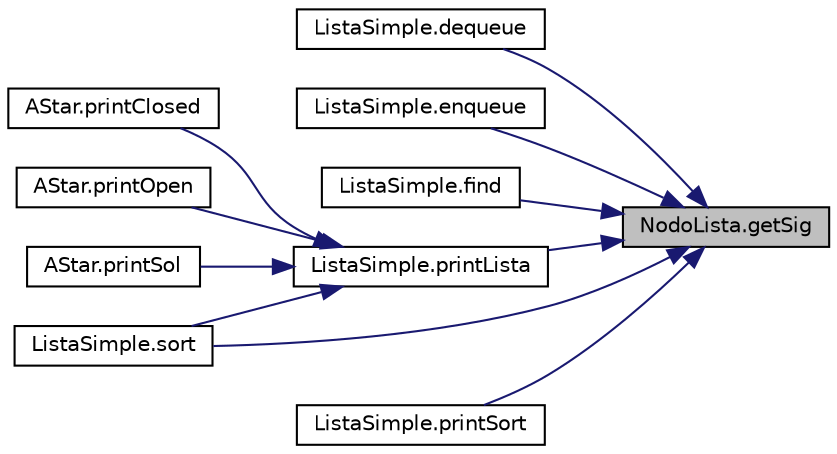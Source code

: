 digraph "NodoLista.getSig"
{
 // LATEX_PDF_SIZE
  edge [fontname="Helvetica",fontsize="10",labelfontname="Helvetica",labelfontsize="10"];
  node [fontname="Helvetica",fontsize="10",shape=record];
  rankdir="RL";
  Node1 [label="NodoLista.getSig",height=0.2,width=0.4,color="black", fillcolor="grey75", style="filled", fontcolor="black",tooltip=" "];
  Node1 -> Node2 [dir="back",color="midnightblue",fontsize="10",style="solid",fontname="Helvetica"];
  Node2 [label="ListaSimple.dequeue",height=0.2,width=0.4,color="black", fillcolor="white", style="filled",URL="$class_lista_simple.html#abd0f5e81932de142a268a40a82aac36e",tooltip="Elimina en primer nodo de la lista enlazada."];
  Node1 -> Node3 [dir="back",color="midnightblue",fontsize="10",style="solid",fontname="Helvetica"];
  Node3 [label="ListaSimple.enqueue",height=0.2,width=0.4,color="black", fillcolor="white", style="filled",URL="$class_lista_simple.html#a633b046eb26f7e59d2410ea5d8d724c3",tooltip="Funcion que annade un nodo a la lista con el dato especificado."];
  Node1 -> Node4 [dir="back",color="midnightblue",fontsize="10",style="solid",fontname="Helvetica"];
  Node4 [label="ListaSimple.find",height=0.2,width=0.4,color="black", fillcolor="white", style="filled",URL="$class_lista_simple.html#a96c0aba01672c3768f8909a110e05780",tooltip="Busca si ya existe un nodo con los mismos valores del dato."];
  Node1 -> Node5 [dir="back",color="midnightblue",fontsize="10",style="solid",fontname="Helvetica"];
  Node5 [label="ListaSimple.printLista",height=0.2,width=0.4,color="black", fillcolor="white", style="filled",URL="$class_lista_simple.html#af8e640484f1e8660d43d265e4fc31cf7",tooltip="Imprime en consola los valores de posicion de cada nodo."];
  Node5 -> Node6 [dir="back",color="midnightblue",fontsize="10",style="solid",fontname="Helvetica"];
  Node6 [label="AStar.printClosed",height=0.2,width=0.4,color="black", fillcolor="white", style="filled",URL="$class_a_star.html#af62727e98e718ef458f2d6fcd58f5306",tooltip="Imprime en consola la lista cerrada (nodos visitados)."];
  Node5 -> Node7 [dir="back",color="midnightblue",fontsize="10",style="solid",fontname="Helvetica"];
  Node7 [label="AStar.printOpen",height=0.2,width=0.4,color="black", fillcolor="white", style="filled",URL="$class_a_star.html#ae6f5fd5f97cf659ec8577cd0447d15cc",tooltip="Imprime en consola la lista abierta (nodos no visitados que tienen posibilidad de ser mejor solucion)..."];
  Node5 -> Node8 [dir="back",color="midnightblue",fontsize="10",style="solid",fontname="Helvetica"];
  Node8 [label="AStar.printSol",height=0.2,width=0.4,color="black", fillcolor="white", style="filled",URL="$class_a_star.html#a4ceecfc775784afe5272a178dae2bc32",tooltip="Imprime en consola la lista que contendria las soluciones."];
  Node5 -> Node9 [dir="back",color="midnightblue",fontsize="10",style="solid",fontname="Helvetica"];
  Node9 [label="ListaSimple.sort",height=0.2,width=0.4,color="black", fillcolor="white", style="filled",URL="$class_lista_simple.html#acbba09d6f39631e1c963ea1af3283691",tooltip="Ordena la lista de menor a mayor valor de F. Comportamiento de Bubble Sort."];
  Node1 -> Node10 [dir="back",color="midnightblue",fontsize="10",style="solid",fontname="Helvetica"];
  Node10 [label="ListaSimple.printSort",height=0.2,width=0.4,color="black", fillcolor="white", style="filled",URL="$class_lista_simple.html#ae9614991fd539beaff30f1125dae7902",tooltip="Imprime en consola los valores de F de cada nodo."];
  Node1 -> Node9 [dir="back",color="midnightblue",fontsize="10",style="solid",fontname="Helvetica"];
}
